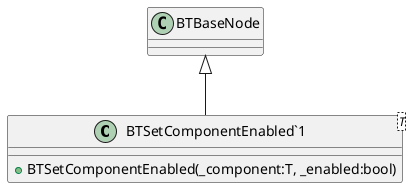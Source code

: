 @startuml
class "BTSetComponentEnabled`1"<T> {
    + BTSetComponentEnabled(_component:T, _enabled:bool)
}
BTBaseNode <|-- "BTSetComponentEnabled`1"
@enduml
